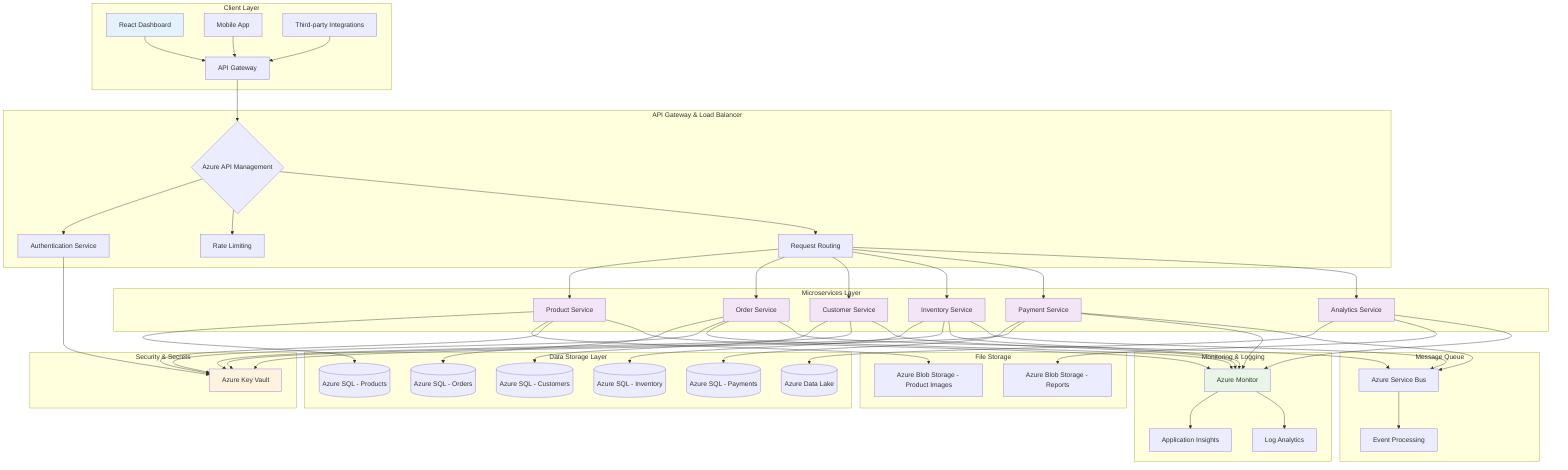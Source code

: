 graph TB
    subgraph "Client Layer"
        A[React Dashboard] --> B[API Gateway]
        C[Mobile App] --> B
        D[Third-party Integrations] --> B
    end

    subgraph "API Gateway & Load Balancer"
        B --> E{Azure API Management}
        E --> F[Authentication Service]
        E --> G[Rate Limiting]
        E --> H[Request Routing]
    end

    subgraph "Microservices Layer"
        H --> I[Product Service]
        H --> J[Order Service]
        H --> K[Customer Service]
        H --> L[Inventory Service]
        H --> M[Payment Service]
        H --> N[Analytics Service]
    end

    subgraph "Data Storage Layer"
        I --> O[(Azure SQL - Products)]
        J --> P[(Azure SQL - Orders)]
        K --> Q[(Azure SQL - Customers)]
        L --> R[(Azure SQL - Inventory)]
        M --> S[(Azure SQL - Payments)]
        N --> T[(Azure Data Lake)]
    end

    subgraph "File Storage"
        I --> U[Azure Blob Storage - Product Images]
        N --> V[Azure Blob Storage - Reports]
    end

    subgraph "Security & Secrets"
        F --> W[Azure Key Vault]
        I --> W
        J --> W
        K --> W
        L --> W
        M --> W
    end

    subgraph "Monitoring & Logging"
        I --> X[Azure Monitor]
        J --> X
        K --> X
        L --> X
        M --> X
        N --> X
        X --> Y[Application Insights]
        X --> Z[Log Analytics]
    end

    subgraph "Message Queue"
        J --> AA[Azure Service Bus]
        L --> AA
        M --> AA
        AA --> BB[Event Processing]
    end

    style A fill:#e3f2fd
    style I fill:#f3e5f5
    style J fill:#f3e5f5
    style K fill:#f3e5f5
    style L fill:#f3e5f5
    style M fill:#f3e5f5
    style N fill:#f3e5f5
    style W fill:#fff3e0
    style X fill:#e8f5e8